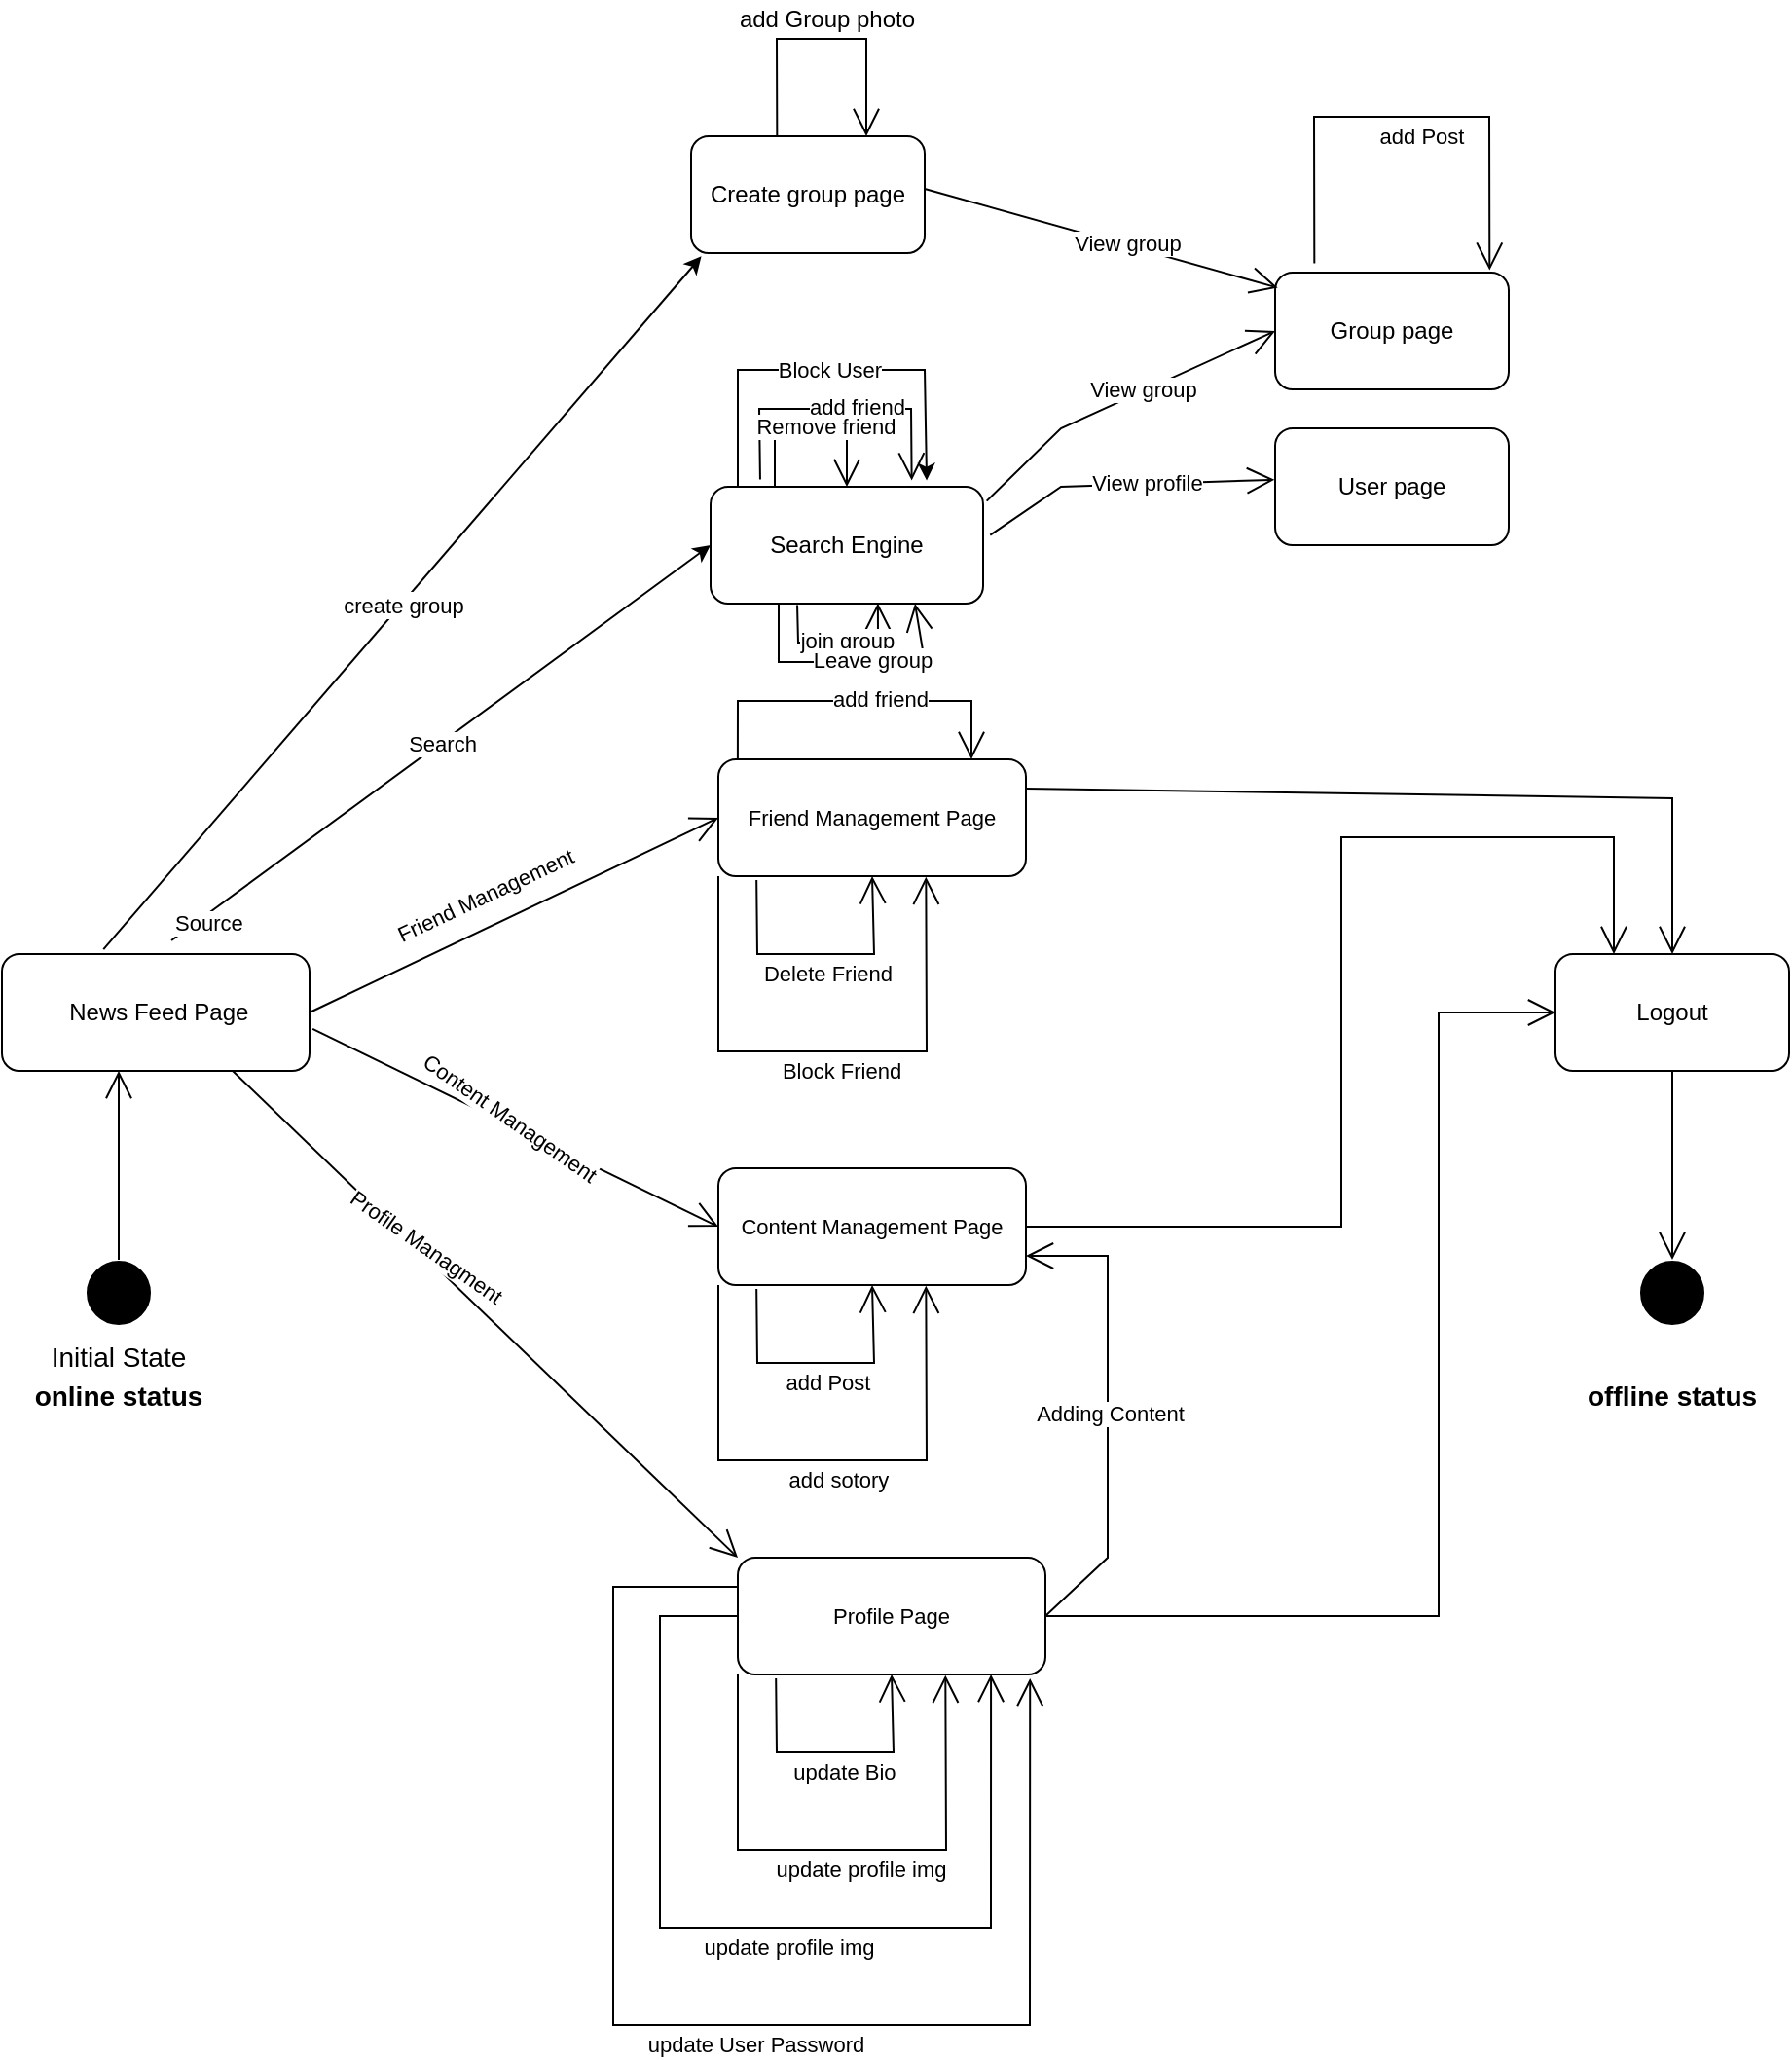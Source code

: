 <mxfile version="25.0.1">
  <diagram name="Page-1" id="QuI7OsgsWOaPgACehLHW">
    <mxGraphModel dx="1078" dy="1373" grid="1" gridSize="10" guides="1" tooltips="1" connect="1" arrows="1" fold="1" page="1" pageScale="1" pageWidth="1169" pageHeight="827" math="0" shadow="0">
      <root>
        <mxCell id="0" />
        <mxCell id="1" parent="0" />
        <mxCell id="p5RgksZfc0YiBU6tTaU--1" value="" style="ellipse;whiteSpace=wrap;html=1;aspect=fixed;fillColor=#000000;fontColor=#ffffff;strokeColor=#ffffff;" parent="1" vertex="1">
          <mxGeometry x="169" y="347" width="34" height="34" as="geometry" />
        </mxCell>
        <mxCell id="p5RgksZfc0YiBU6tTaU--2" value="&lt;font style=&quot;font-size: 14px;&quot;&gt;Initial State&lt;/font&gt;" style="text;html=1;align=center;verticalAlign=middle;whiteSpace=wrap;rounded=0;" parent="1" vertex="1">
          <mxGeometry x="126" y="382" width="120" height="30" as="geometry" />
        </mxCell>
        <mxCell id="p5RgksZfc0YiBU6tTaU--5" value="" style="endArrow=open;endFill=1;endSize=12;html=1;rounded=0;exitX=0.5;exitY=0;exitDx=0;exitDy=0;" parent="1" source="p5RgksZfc0YiBU6tTaU--1" edge="1">
          <mxGeometry width="160" relative="1" as="geometry">
            <mxPoint x="203" y="310" as="sourcePoint" />
            <mxPoint x="186" y="250" as="targetPoint" />
          </mxGeometry>
        </mxCell>
        <mxCell id="p5RgksZfc0YiBU6tTaU--8" value="&amp;nbsp;News Feed Page" style="rounded=1;whiteSpace=wrap;html=1;" parent="1" vertex="1">
          <mxGeometry x="126" y="190" width="158" height="60" as="geometry" />
        </mxCell>
        <mxCell id="p5RgksZfc0YiBU6tTaU--9" value="" style="ellipse;whiteSpace=wrap;html=1;aspect=fixed;fillColor=#000000;fontColor=#ffffff;strokeColor=#ffffff;" parent="1" vertex="1">
          <mxGeometry x="967" y="347" width="34" height="34" as="geometry" />
        </mxCell>
        <mxCell id="p5RgksZfc0YiBU6tTaU--11" value="&lt;b&gt;&lt;font style=&quot;font-size: 14px;&quot;&gt;online status&lt;/font&gt;&lt;/b&gt;" style="text;html=1;align=center;verticalAlign=middle;whiteSpace=wrap;rounded=0;" parent="1" vertex="1">
          <mxGeometry x="126" y="402" width="120" height="30" as="geometry" />
        </mxCell>
        <mxCell id="p5RgksZfc0YiBU6tTaU--13" value="&lt;b&gt;&lt;font style=&quot;font-size: 14px;&quot;&gt;offline status&lt;/font&gt;&lt;/b&gt;" style="text;html=1;align=center;verticalAlign=middle;whiteSpace=wrap;rounded=0;" parent="1" vertex="1">
          <mxGeometry x="924" y="402" width="120" height="30" as="geometry" />
        </mxCell>
        <mxCell id="p5RgksZfc0YiBU6tTaU--14" value="&lt;span style=&quot;background-color: rgb(255, 255, 255);&quot;&gt;Logout&lt;/span&gt;" style="rounded=1;whiteSpace=wrap;html=1;" parent="1" vertex="1">
          <mxGeometry x="924" y="190" width="120" height="60" as="geometry" />
        </mxCell>
        <mxCell id="p5RgksZfc0YiBU6tTaU--16" value="" style="endArrow=open;endFill=1;endSize=12;html=1;rounded=0;exitX=0.5;exitY=1;exitDx=0;exitDy=0;entryX=0.5;entryY=0;entryDx=0;entryDy=0;" parent="1" source="p5RgksZfc0YiBU6tTaU--14" target="p5RgksZfc0YiBU6tTaU--9" edge="1">
          <mxGeometry width="160" relative="1" as="geometry">
            <mxPoint x="476" y="357" as="sourcePoint" />
            <mxPoint x="476" y="260" as="targetPoint" />
          </mxGeometry>
        </mxCell>
        <mxCell id="p5RgksZfc0YiBU6tTaU--18" value="" style="endArrow=open;endFill=1;endSize=12;html=1;rounded=0;entryX=0;entryY=0.5;entryDx=0;entryDy=0;" parent="1" target="p5RgksZfc0YiBU6tTaU--19" edge="1">
          <mxGeometry width="160" relative="1" as="geometry">
            <mxPoint x="284" y="220" as="sourcePoint" />
            <mxPoint x="384" y="220" as="targetPoint" />
          </mxGeometry>
        </mxCell>
        <mxCell id="p5RgksZfc0YiBU6tTaU--20" value="Friend Management" style="edgeLabel;html=1;align=center;verticalAlign=middle;resizable=0;points=[];rotation=-25;" parent="p5RgksZfc0YiBU6tTaU--18" vertex="1" connectable="0">
          <mxGeometry x="-0.551" y="1" relative="1" as="geometry">
            <mxPoint x="43" y="-37" as="offset" />
          </mxGeometry>
        </mxCell>
        <mxCell id="p5RgksZfc0YiBU6tTaU--19" value="&lt;span style=&quot;font-size: 11px; text-wrap: nowrap; background-color: rgb(255, 255, 255);&quot;&gt;Friend Management Page&lt;/span&gt;" style="rounded=1;whiteSpace=wrap;html=1;" parent="1" vertex="1">
          <mxGeometry x="494" y="90" width="158" height="60" as="geometry" />
        </mxCell>
        <mxCell id="p5RgksZfc0YiBU6tTaU--21" value="" style="endArrow=open;endFill=1;endSize=12;html=1;rounded=0;exitX=0.063;exitY=0;exitDx=0;exitDy=0;exitPerimeter=0;" parent="1" source="p5RgksZfc0YiBU6tTaU--19" edge="1">
          <mxGeometry width="160" relative="1" as="geometry">
            <mxPoint x="464" y="120" as="sourcePoint" />
            <mxPoint x="624" y="90" as="targetPoint" />
            <Array as="points">
              <mxPoint x="504" y="60" />
              <mxPoint x="624" y="60" />
            </Array>
          </mxGeometry>
        </mxCell>
        <mxCell id="p5RgksZfc0YiBU6tTaU--22" value="add friend" style="edgeLabel;html=1;align=center;verticalAlign=middle;resizable=0;points=[];" parent="p5RgksZfc0YiBU6tTaU--21" vertex="1" connectable="0">
          <mxGeometry x="0.143" y="1" relative="1" as="geometry">
            <mxPoint as="offset" />
          </mxGeometry>
        </mxCell>
        <mxCell id="p5RgksZfc0YiBU6tTaU--23" value="" style="endArrow=open;endFill=1;endSize=12;html=1;rounded=0;exitX=0.124;exitY=1.034;exitDx=0;exitDy=0;exitPerimeter=0;entryX=0.5;entryY=1;entryDx=0;entryDy=0;" parent="1" source="p5RgksZfc0YiBU6tTaU--19" target="p5RgksZfc0YiBU6tTaU--19" edge="1">
          <mxGeometry width="160" relative="1" as="geometry">
            <mxPoint x="572.66" y="281" as="sourcePoint" />
            <mxPoint x="614" y="210" as="targetPoint" />
            <Array as="points">
              <mxPoint x="514" y="190" />
              <mxPoint x="574" y="190" />
            </Array>
          </mxGeometry>
        </mxCell>
        <mxCell id="p5RgksZfc0YiBU6tTaU--24" value="Delete Friend" style="edgeLabel;html=1;align=center;verticalAlign=middle;resizable=0;points=[];" parent="p5RgksZfc0YiBU6tTaU--23" vertex="1" connectable="0">
          <mxGeometry x="0.063" y="-1" relative="1" as="geometry">
            <mxPoint y="9" as="offset" />
          </mxGeometry>
        </mxCell>
        <mxCell id="p5RgksZfc0YiBU6tTaU--25" value="" style="endArrow=open;endFill=1;endSize=12;html=1;rounded=0;exitX=0;exitY=1;exitDx=0;exitDy=0;entryX=0.675;entryY=1.007;entryDx=0;entryDy=0;entryPerimeter=0;" parent="1" source="p5RgksZfc0YiBU6tTaU--19" target="p5RgksZfc0YiBU6tTaU--19" edge="1">
          <mxGeometry width="160" relative="1" as="geometry">
            <mxPoint x="524" y="202" as="sourcePoint" />
            <mxPoint x="583" y="200" as="targetPoint" />
            <Array as="points">
              <mxPoint x="494" y="240" />
              <mxPoint x="601" y="240" />
            </Array>
          </mxGeometry>
        </mxCell>
        <mxCell id="p5RgksZfc0YiBU6tTaU--26" value="Block Friend" style="edgeLabel;html=1;align=center;verticalAlign=middle;resizable=0;points=[];" parent="p5RgksZfc0YiBU6tTaU--25" vertex="1" connectable="0">
          <mxGeometry x="0.063" y="-1" relative="1" as="geometry">
            <mxPoint y="9" as="offset" />
          </mxGeometry>
        </mxCell>
        <mxCell id="p5RgksZfc0YiBU6tTaU--27" value="&lt;span style=&quot;font-size: 11px; text-wrap: nowrap; background-color: rgb(255, 255, 255);&quot;&gt;Content Management Page&lt;/span&gt;" style="rounded=1;whiteSpace=wrap;html=1;" parent="1" vertex="1">
          <mxGeometry x="494" y="300" width="158" height="60" as="geometry" />
        </mxCell>
        <mxCell id="p5RgksZfc0YiBU6tTaU--30" value="" style="endArrow=open;endFill=1;endSize=12;html=1;rounded=0;exitX=0.124;exitY=1.034;exitDx=0;exitDy=0;exitPerimeter=0;entryX=0.5;entryY=1;entryDx=0;entryDy=0;" parent="1" source="p5RgksZfc0YiBU6tTaU--27" target="p5RgksZfc0YiBU6tTaU--27" edge="1">
          <mxGeometry width="160" relative="1" as="geometry">
            <mxPoint x="572.66" y="491" as="sourcePoint" />
            <mxPoint x="614" y="420" as="targetPoint" />
            <Array as="points">
              <mxPoint x="514" y="400" />
              <mxPoint x="574" y="400" />
            </Array>
          </mxGeometry>
        </mxCell>
        <mxCell id="p5RgksZfc0YiBU6tTaU--31" value="add Post" style="edgeLabel;html=1;align=center;verticalAlign=middle;resizable=0;points=[];" parent="p5RgksZfc0YiBU6tTaU--30" vertex="1" connectable="0">
          <mxGeometry x="0.063" y="-1" relative="1" as="geometry">
            <mxPoint y="9" as="offset" />
          </mxGeometry>
        </mxCell>
        <mxCell id="p5RgksZfc0YiBU6tTaU--32" value="" style="endArrow=open;endFill=1;endSize=12;html=1;rounded=0;exitX=0;exitY=1;exitDx=0;exitDy=0;entryX=0.675;entryY=1.007;entryDx=0;entryDy=0;entryPerimeter=0;" parent="1" source="p5RgksZfc0YiBU6tTaU--27" target="p5RgksZfc0YiBU6tTaU--27" edge="1">
          <mxGeometry width="160" relative="1" as="geometry">
            <mxPoint x="524" y="412" as="sourcePoint" />
            <mxPoint x="583" y="410" as="targetPoint" />
            <Array as="points">
              <mxPoint x="494" y="450" />
              <mxPoint x="601" y="450" />
            </Array>
          </mxGeometry>
        </mxCell>
        <mxCell id="p5RgksZfc0YiBU6tTaU--33" value="add sotory&amp;nbsp;" style="edgeLabel;html=1;align=center;verticalAlign=middle;resizable=0;points=[];" parent="p5RgksZfc0YiBU6tTaU--32" vertex="1" connectable="0">
          <mxGeometry x="0.063" y="-1" relative="1" as="geometry">
            <mxPoint y="9" as="offset" />
          </mxGeometry>
        </mxCell>
        <mxCell id="p5RgksZfc0YiBU6tTaU--34" value="" style="endArrow=open;endFill=1;endSize=12;html=1;rounded=0;entryX=0;entryY=0.5;entryDx=0;entryDy=0;exitX=1.01;exitY=0.64;exitDx=0;exitDy=0;exitPerimeter=0;" parent="1" source="p5RgksZfc0YiBU6tTaU--8" target="p5RgksZfc0YiBU6tTaU--27" edge="1">
          <mxGeometry width="160" relative="1" as="geometry">
            <mxPoint x="294" y="230" as="sourcePoint" />
            <mxPoint x="504" y="130" as="targetPoint" />
          </mxGeometry>
        </mxCell>
        <mxCell id="p5RgksZfc0YiBU6tTaU--35" value="Content Management" style="edgeLabel;html=1;align=center;verticalAlign=middle;resizable=0;points=[];rotation=35;" parent="p5RgksZfc0YiBU6tTaU--34" vertex="1" connectable="0">
          <mxGeometry x="-0.551" y="1" relative="1" as="geometry">
            <mxPoint x="54" y="23" as="offset" />
          </mxGeometry>
        </mxCell>
        <mxCell id="p5RgksZfc0YiBU6tTaU--36" value="&lt;span style=&quot;font-size: 11px; text-wrap: nowrap; background-color: rgb(255, 255, 255);&quot;&gt;Profile Page&lt;/span&gt;" style="rounded=1;whiteSpace=wrap;html=1;" parent="1" vertex="1">
          <mxGeometry x="504" y="500" width="158" height="60" as="geometry" />
        </mxCell>
        <mxCell id="p5RgksZfc0YiBU6tTaU--37" value="" style="endArrow=open;endFill=1;endSize=12;html=1;rounded=0;exitX=0.124;exitY=1.034;exitDx=0;exitDy=0;exitPerimeter=0;entryX=0.5;entryY=1;entryDx=0;entryDy=0;" parent="1" source="p5RgksZfc0YiBU6tTaU--36" target="p5RgksZfc0YiBU6tTaU--36" edge="1">
          <mxGeometry width="160" relative="1" as="geometry">
            <mxPoint x="582.66" y="691" as="sourcePoint" />
            <mxPoint x="624" y="620" as="targetPoint" />
            <Array as="points">
              <mxPoint x="524" y="600" />
              <mxPoint x="584" y="600" />
            </Array>
          </mxGeometry>
        </mxCell>
        <mxCell id="p5RgksZfc0YiBU6tTaU--38" value="update Bio&amp;nbsp;" style="edgeLabel;html=1;align=center;verticalAlign=middle;resizable=0;points=[];" parent="p5RgksZfc0YiBU6tTaU--37" vertex="1" connectable="0">
          <mxGeometry x="0.063" y="-1" relative="1" as="geometry">
            <mxPoint y="9" as="offset" />
          </mxGeometry>
        </mxCell>
        <mxCell id="p5RgksZfc0YiBU6tTaU--39" value="" style="endArrow=open;endFill=1;endSize=12;html=1;rounded=0;exitX=0;exitY=1;exitDx=0;exitDy=0;entryX=0.675;entryY=1.007;entryDx=0;entryDy=0;entryPerimeter=0;" parent="1" source="p5RgksZfc0YiBU6tTaU--36" target="p5RgksZfc0YiBU6tTaU--36" edge="1">
          <mxGeometry width="160" relative="1" as="geometry">
            <mxPoint x="534" y="612" as="sourcePoint" />
            <mxPoint x="593" y="610" as="targetPoint" />
            <Array as="points">
              <mxPoint x="504" y="650" />
              <mxPoint x="611" y="650" />
            </Array>
          </mxGeometry>
        </mxCell>
        <mxCell id="p5RgksZfc0YiBU6tTaU--40" value="update profile img" style="edgeLabel;html=1;align=center;verticalAlign=middle;resizable=0;points=[];" parent="p5RgksZfc0YiBU6tTaU--39" vertex="1" connectable="0">
          <mxGeometry x="0.063" y="-1" relative="1" as="geometry">
            <mxPoint y="9" as="offset" />
          </mxGeometry>
        </mxCell>
        <mxCell id="p5RgksZfc0YiBU6tTaU--41" value="" style="endArrow=open;endFill=1;endSize=12;html=1;rounded=0;exitX=0;exitY=0.5;exitDx=0;exitDy=0;entryX=0.823;entryY=1;entryDx=0;entryDy=0;entryPerimeter=0;" parent="1" source="p5RgksZfc0YiBU6tTaU--36" target="p5RgksZfc0YiBU6tTaU--36" edge="1">
          <mxGeometry width="160" relative="1" as="geometry">
            <mxPoint x="504" y="600" as="sourcePoint" />
            <mxPoint x="611" y="600" as="targetPoint" />
            <Array as="points">
              <mxPoint x="464" y="530" />
              <mxPoint x="464" y="690" />
              <mxPoint x="634" y="690" />
            </Array>
          </mxGeometry>
        </mxCell>
        <mxCell id="p5RgksZfc0YiBU6tTaU--42" value="update profile img" style="edgeLabel;html=1;align=center;verticalAlign=middle;resizable=0;points=[];" parent="p5RgksZfc0YiBU6tTaU--41" vertex="1" connectable="0">
          <mxGeometry x="0.063" y="-1" relative="1" as="geometry">
            <mxPoint y="9" as="offset" />
          </mxGeometry>
        </mxCell>
        <mxCell id="p5RgksZfc0YiBU6tTaU--43" value="" style="endArrow=open;endFill=1;endSize=12;html=1;rounded=0;entryX=0;entryY=0;entryDx=0;entryDy=0;exitX=0.75;exitY=1;exitDx=0;exitDy=0;" parent="1" source="p5RgksZfc0YiBU6tTaU--8" target="p5RgksZfc0YiBU6tTaU--36" edge="1">
          <mxGeometry width="160" relative="1" as="geometry">
            <mxPoint x="264" y="290" as="sourcePoint" />
            <mxPoint x="472" y="392" as="targetPoint" />
          </mxGeometry>
        </mxCell>
        <mxCell id="p5RgksZfc0YiBU6tTaU--44" value="Profile Managment" style="edgeLabel;html=1;align=center;verticalAlign=middle;resizable=0;points=[];rotation=35;" parent="p5RgksZfc0YiBU6tTaU--43" vertex="1" connectable="0">
          <mxGeometry x="-0.551" y="1" relative="1" as="geometry">
            <mxPoint x="40" y="34" as="offset" />
          </mxGeometry>
        </mxCell>
        <mxCell id="p5RgksZfc0YiBU6tTaU--45" value="" style="endArrow=open;endFill=1;endSize=12;html=1;rounded=0;exitX=1;exitY=0.25;exitDx=0;exitDy=0;entryX=0.5;entryY=0;entryDx=0;entryDy=0;" parent="1" source="p5RgksZfc0YiBU6tTaU--19" target="p5RgksZfc0YiBU6tTaU--14" edge="1">
          <mxGeometry width="160" relative="1" as="geometry">
            <mxPoint x="794" y="207" as="sourcePoint" />
            <mxPoint x="794" y="110" as="targetPoint" />
            <Array as="points">
              <mxPoint x="984" y="110" />
            </Array>
          </mxGeometry>
        </mxCell>
        <mxCell id="p5RgksZfc0YiBU6tTaU--46" value="" style="endArrow=open;endFill=1;endSize=12;html=1;rounded=0;exitX=1;exitY=0.5;exitDx=0;exitDy=0;entryX=0.25;entryY=0;entryDx=0;entryDy=0;" parent="1" source="p5RgksZfc0YiBU6tTaU--27" target="p5RgksZfc0YiBU6tTaU--14" edge="1">
          <mxGeometry width="160" relative="1" as="geometry">
            <mxPoint x="804" y="327" as="sourcePoint" />
            <mxPoint x="804" y="230" as="targetPoint" />
            <Array as="points">
              <mxPoint x="814" y="330" />
              <mxPoint x="814" y="130" />
              <mxPoint x="954" y="130" />
            </Array>
          </mxGeometry>
        </mxCell>
        <mxCell id="p5RgksZfc0YiBU6tTaU--47" value="" style="endArrow=open;endFill=1;endSize=12;html=1;rounded=0;exitX=1;exitY=0.5;exitDx=0;exitDy=0;entryX=0;entryY=0.5;entryDx=0;entryDy=0;" parent="1" source="p5RgksZfc0YiBU6tTaU--36" target="p5RgksZfc0YiBU6tTaU--14" edge="1">
          <mxGeometry width="160" relative="1" as="geometry">
            <mxPoint x="784" y="560" as="sourcePoint" />
            <mxPoint x="784" y="463" as="targetPoint" />
            <Array as="points">
              <mxPoint x="864" y="530" />
              <mxPoint x="864" y="220" />
            </Array>
          </mxGeometry>
        </mxCell>
        <mxCell id="p5RgksZfc0YiBU6tTaU--48" value="" style="endArrow=open;endFill=1;endSize=12;html=1;rounded=0;exitX=1;exitY=0.5;exitDx=0;exitDy=0;entryX=1;entryY=0.75;entryDx=0;entryDy=0;" parent="1" source="p5RgksZfc0YiBU6tTaU--36" target="p5RgksZfc0YiBU6tTaU--27" edge="1">
          <mxGeometry width="160" relative="1" as="geometry">
            <mxPoint x="724" y="479" as="sourcePoint" />
            <mxPoint x="724" y="382" as="targetPoint" />
            <Array as="points">
              <mxPoint x="694" y="500" />
              <mxPoint x="694" y="345" />
            </Array>
          </mxGeometry>
        </mxCell>
        <mxCell id="p5RgksZfc0YiBU6tTaU--49" value="Adding Content" style="edgeLabel;html=1;align=center;verticalAlign=middle;resizable=0;points=[];" parent="p5RgksZfc0YiBU6tTaU--48" vertex="1" connectable="0">
          <mxGeometry x="-0.017" y="-1" relative="1" as="geometry">
            <mxPoint as="offset" />
          </mxGeometry>
        </mxCell>
        <mxCell id="p5RgksZfc0YiBU6tTaU--50" value="" style="endArrow=open;endFill=1;endSize=12;html=1;rounded=0;exitX=0;exitY=0.25;exitDx=0;exitDy=0;entryX=0.95;entryY=1.033;entryDx=0;entryDy=0;entryPerimeter=0;" parent="1" source="p5RgksZfc0YiBU6tTaU--36" target="p5RgksZfc0YiBU6tTaU--36" edge="1">
          <mxGeometry width="160" relative="1" as="geometry">
            <mxPoint x="514" y="540" as="sourcePoint" />
            <mxPoint x="644" y="570" as="targetPoint" />
            <Array as="points">
              <mxPoint x="440" y="515" />
              <mxPoint x="440" y="740" />
              <mxPoint x="654" y="740" />
            </Array>
          </mxGeometry>
        </mxCell>
        <mxCell id="p5RgksZfc0YiBU6tTaU--51" value="update User Password" style="edgeLabel;html=1;align=center;verticalAlign=middle;resizable=0;points=[];" parent="p5RgksZfc0YiBU6tTaU--50" vertex="1" connectable="0">
          <mxGeometry x="0.063" y="-1" relative="1" as="geometry">
            <mxPoint y="9" as="offset" />
          </mxGeometry>
        </mxCell>
        <mxCell id="sruIdUaYwwlshyvs9AWF-1" value="Search Engine" style="rounded=1;whiteSpace=wrap;html=1;" parent="1" vertex="1">
          <mxGeometry x="490" y="-50" width="140" height="60" as="geometry" />
        </mxCell>
        <mxCell id="sruIdUaYwwlshyvs9AWF-4" value="" style="endArrow=classic;html=1;rounded=0;exitX=0.5;exitY=0;exitDx=0;exitDy=0;entryX=-0.067;entryY=0.617;entryDx=0;entryDy=0;entryPerimeter=0;" parent="1" edge="1">
          <mxGeometry relative="1" as="geometry">
            <mxPoint x="213.04" y="182.98" as="sourcePoint" />
            <mxPoint x="490.0" y="-20.0" as="targetPoint" />
          </mxGeometry>
        </mxCell>
        <mxCell id="sruIdUaYwwlshyvs9AWF-5" value="Search" style="edgeLabel;resizable=0;html=1;;align=center;verticalAlign=middle;" parent="sruIdUaYwwlshyvs9AWF-4" connectable="0" vertex="1">
          <mxGeometry relative="1" as="geometry" />
        </mxCell>
        <mxCell id="sruIdUaYwwlshyvs9AWF-6" value="Source" style="edgeLabel;resizable=0;html=1;;align=left;verticalAlign=bottom;" parent="sruIdUaYwwlshyvs9AWF-4" connectable="0" vertex="1">
          <mxGeometry x="-1" relative="1" as="geometry" />
        </mxCell>
        <mxCell id="sruIdUaYwwlshyvs9AWF-8" value="" style="endArrow=open;endFill=1;endSize=12;html=1;rounded=0;exitX=0.182;exitY=-0.062;exitDx=0;exitDy=0;exitPerimeter=0;entryX=0.738;entryY=-0.054;entryDx=0;entryDy=0;entryPerimeter=0;" parent="1" source="sruIdUaYwwlshyvs9AWF-1" target="sruIdUaYwwlshyvs9AWF-1" edge="1">
          <mxGeometry width="160" relative="1" as="geometry">
            <mxPoint x="494" y="-60" as="sourcePoint" />
            <mxPoint x="614" y="-60" as="targetPoint" />
            <Array as="points">
              <mxPoint x="515" y="-90" />
              <mxPoint x="593" y="-90" />
            </Array>
          </mxGeometry>
        </mxCell>
        <mxCell id="sruIdUaYwwlshyvs9AWF-9" value="add friend" style="edgeLabel;html=1;align=center;verticalAlign=middle;resizable=0;points=[];" parent="sruIdUaYwwlshyvs9AWF-8" vertex="1" connectable="0">
          <mxGeometry x="0.143" y="1" relative="1" as="geometry">
            <mxPoint as="offset" />
          </mxGeometry>
        </mxCell>
        <mxCell id="sruIdUaYwwlshyvs9AWF-22" value="" style="endArrow=classic;html=1;rounded=0;exitX=0.102;exitY=-0.029;exitDx=0;exitDy=0;exitPerimeter=0;entryX=0.793;entryY=-0.054;entryDx=0;entryDy=0;entryPerimeter=0;" parent="1" target="sruIdUaYwwlshyvs9AWF-1" edge="1">
          <mxGeometry relative="1" as="geometry">
            <mxPoint x="504" y="-50.0" as="sourcePoint" />
            <mxPoint x="879.72" y="-108.26" as="targetPoint" />
            <Array as="points">
              <mxPoint x="504" y="-110" />
              <mxPoint x="600" y="-110" />
            </Array>
          </mxGeometry>
        </mxCell>
        <mxCell id="sruIdUaYwwlshyvs9AWF-23" value="Block User" style="edgeLabel;resizable=0;html=1;;align=center;verticalAlign=middle;" parent="sruIdUaYwwlshyvs9AWF-22" connectable="0" vertex="1">
          <mxGeometry relative="1" as="geometry" />
        </mxCell>
        <mxCell id="sruIdUaYwwlshyvs9AWF-24" value="" style="endArrow=open;endFill=1;endSize=12;html=1;rounded=0;exitX=1.026;exitY=0.414;exitDx=0;exitDy=0;exitPerimeter=0;entryX=-0.003;entryY=0.44;entryDx=0;entryDy=0;entryPerimeter=0;" parent="1" source="sruIdUaYwwlshyvs9AWF-1" target="sruIdUaYwwlshyvs9AWF-34" edge="1">
          <mxGeometry width="160" relative="1" as="geometry">
            <mxPoint x="610" y="-50" as="sourcePoint" />
            <mxPoint x="730" y="-50" as="targetPoint" />
            <Array as="points">
              <mxPoint x="670" y="-50" />
            </Array>
          </mxGeometry>
        </mxCell>
        <mxCell id="sruIdUaYwwlshyvs9AWF-25" value="View profile" style="edgeLabel;html=1;align=center;verticalAlign=middle;resizable=0;points=[];" parent="sruIdUaYwwlshyvs9AWF-24" vertex="1" connectable="0">
          <mxGeometry x="0.143" y="1" relative="1" as="geometry">
            <mxPoint as="offset" />
          </mxGeometry>
        </mxCell>
        <mxCell id="sruIdUaYwwlshyvs9AWF-26" value="" style="endArrow=open;endFill=1;endSize=12;html=1;rounded=0;exitX=0.063;exitY=0;exitDx=0;exitDy=0;exitPerimeter=0;entryX=0.5;entryY=0;entryDx=0;entryDy=0;" parent="1" target="sruIdUaYwwlshyvs9AWF-1" edge="1">
          <mxGeometry width="160" relative="1" as="geometry">
            <mxPoint x="523" y="-50" as="sourcePoint" />
            <mxPoint x="643" y="-50" as="targetPoint" />
            <Array as="points">
              <mxPoint x="523" y="-80" />
              <mxPoint x="560" y="-80" />
            </Array>
          </mxGeometry>
        </mxCell>
        <mxCell id="sruIdUaYwwlshyvs9AWF-27" value="Remove friend" style="edgeLabel;html=1;align=center;verticalAlign=middle;resizable=0;points=[];" parent="sruIdUaYwwlshyvs9AWF-26" vertex="1" connectable="0">
          <mxGeometry x="0.143" y="1" relative="1" as="geometry">
            <mxPoint as="offset" />
          </mxGeometry>
        </mxCell>
        <mxCell id="sruIdUaYwwlshyvs9AWF-28" value="" style="endArrow=open;endFill=1;endSize=12;html=1;rounded=0;exitX=0.318;exitY=1.013;exitDx=0;exitDy=0;exitPerimeter=0;entryX=0.614;entryY=0.996;entryDx=0;entryDy=0;entryPerimeter=0;" parent="1" source="sruIdUaYwwlshyvs9AWF-1" target="sruIdUaYwwlshyvs9AWF-1" edge="1">
          <mxGeometry width="160" relative="1" as="geometry">
            <mxPoint x="500" y="60" as="sourcePoint" />
            <mxPoint x="620" y="60" as="targetPoint" />
            <Array as="points">
              <mxPoint x="535" y="30" />
              <mxPoint x="576" y="30" />
            </Array>
          </mxGeometry>
        </mxCell>
        <mxCell id="sruIdUaYwwlshyvs9AWF-29" value="join group" style="edgeLabel;html=1;align=center;verticalAlign=middle;resizable=0;points=[];" parent="sruIdUaYwwlshyvs9AWF-28" vertex="1" connectable="0">
          <mxGeometry x="0.143" y="1" relative="1" as="geometry">
            <mxPoint x="-2" as="offset" />
          </mxGeometry>
        </mxCell>
        <mxCell id="sruIdUaYwwlshyvs9AWF-30" value="" style="endArrow=open;endFill=1;endSize=12;html=1;rounded=0;exitX=0.25;exitY=1;exitDx=0;exitDy=0;entryX=0.75;entryY=1;entryDx=0;entryDy=0;" parent="1" source="sruIdUaYwwlshyvs9AWF-1" target="sruIdUaYwwlshyvs9AWF-1" edge="1">
          <mxGeometry width="160" relative="1" as="geometry">
            <mxPoint x="504" y="60" as="sourcePoint" />
            <mxPoint x="624" y="60" as="targetPoint" />
            <Array as="points">
              <mxPoint x="525" y="40" />
              <mxPoint x="600" y="40" />
            </Array>
          </mxGeometry>
        </mxCell>
        <mxCell id="sruIdUaYwwlshyvs9AWF-31" value="Leave group" style="edgeLabel;html=1;align=center;verticalAlign=middle;resizable=0;points=[];" parent="sruIdUaYwwlshyvs9AWF-30" vertex="1" connectable="0">
          <mxGeometry x="0.143" y="1" relative="1" as="geometry">
            <mxPoint as="offset" />
          </mxGeometry>
        </mxCell>
        <mxCell id="sruIdUaYwwlshyvs9AWF-32" value="" style="endArrow=open;endFill=1;endSize=12;html=1;rounded=0;entryX=0;entryY=0.5;entryDx=0;entryDy=0;exitX=1.013;exitY=0.122;exitDx=0;exitDy=0;exitPerimeter=0;" parent="1" source="sruIdUaYwwlshyvs9AWF-1" target="sruIdUaYwwlshyvs9AWF-35" edge="1">
          <mxGeometry width="160" relative="1" as="geometry">
            <mxPoint x="604" y="10" as="sourcePoint" />
            <mxPoint x="620.62" y="1.421e-14" as="targetPoint" />
            <Array as="points">
              <mxPoint x="670" y="-80" />
            </Array>
          </mxGeometry>
        </mxCell>
        <mxCell id="sruIdUaYwwlshyvs9AWF-33" value="View group" style="edgeLabel;html=1;align=center;verticalAlign=middle;resizable=0;points=[];" parent="sruIdUaYwwlshyvs9AWF-32" vertex="1" connectable="0">
          <mxGeometry x="0.143" y="1" relative="1" as="geometry">
            <mxPoint as="offset" />
          </mxGeometry>
        </mxCell>
        <mxCell id="sruIdUaYwwlshyvs9AWF-34" value="User page" style="rounded=1;whiteSpace=wrap;html=1;" parent="1" vertex="1">
          <mxGeometry x="780" y="-80" width="120" height="60" as="geometry" />
        </mxCell>
        <mxCell id="sruIdUaYwwlshyvs9AWF-35" value="Group page" style="rounded=1;whiteSpace=wrap;html=1;" parent="1" vertex="1">
          <mxGeometry x="780" y="-160" width="120" height="60" as="geometry" />
        </mxCell>
        <mxCell id="sruIdUaYwwlshyvs9AWF-36" value="Create group page" style="rounded=1;whiteSpace=wrap;html=1;" parent="1" vertex="1">
          <mxGeometry x="480" y="-230" width="120" height="60" as="geometry" />
        </mxCell>
        <mxCell id="sruIdUaYwwlshyvs9AWF-37" value="" style="endArrow=classic;html=1;rounded=0;exitX=0.33;exitY=-0.04;exitDx=0;exitDy=0;exitPerimeter=0;entryX=0.044;entryY=1.028;entryDx=0;entryDy=0;entryPerimeter=0;" parent="1" source="p5RgksZfc0YiBU6tTaU--8" target="sruIdUaYwwlshyvs9AWF-36" edge="1">
          <mxGeometry relative="1" as="geometry">
            <mxPoint x="136" y="130" as="sourcePoint" />
            <mxPoint x="236" y="130" as="targetPoint" />
          </mxGeometry>
        </mxCell>
        <mxCell id="sruIdUaYwwlshyvs9AWF-38" value="Label" style="edgeLabel;resizable=0;html=1;;align=center;verticalAlign=middle;" parent="sruIdUaYwwlshyvs9AWF-37" connectable="0" vertex="1">
          <mxGeometry relative="1" as="geometry" />
        </mxCell>
        <mxCell id="sruIdUaYwwlshyvs9AWF-39" value="create group" style="edgeLabel;html=1;align=center;verticalAlign=middle;resizable=0;points=[];" parent="sruIdUaYwwlshyvs9AWF-37" vertex="1" connectable="0">
          <mxGeometry x="-0.002" y="-1" relative="1" as="geometry">
            <mxPoint as="offset" />
          </mxGeometry>
        </mxCell>
        <mxCell id="sruIdUaYwwlshyvs9AWF-44" value="" style="endArrow=open;endFill=1;endSize=12;html=1;rounded=0;exitX=0.368;exitY=-0.002;exitDx=0;exitDy=0;exitPerimeter=0;entryX=0.75;entryY=0;entryDx=0;entryDy=0;" parent="1" source="sruIdUaYwwlshyvs9AWF-36" target="sruIdUaYwwlshyvs9AWF-36" edge="1">
          <mxGeometry width="160" relative="1" as="geometry">
            <mxPoint x="510" y="20" as="sourcePoint" />
            <mxPoint x="580" y="-270" as="targetPoint" />
            <Array as="points">
              <mxPoint x="524" y="-280" />
              <mxPoint x="570" y="-280" />
            </Array>
          </mxGeometry>
        </mxCell>
        <mxCell id="sruIdUaYwwlshyvs9AWF-45" value="add Group photo" style="text;html=1;align=center;verticalAlign=middle;whiteSpace=wrap;rounded=0;" parent="1" vertex="1">
          <mxGeometry x="500" y="-300" width="100" height="20" as="geometry" />
        </mxCell>
        <mxCell id="sruIdUaYwwlshyvs9AWF-47" value="" style="endArrow=open;endFill=1;endSize=12;html=1;rounded=0;exitX=1.013;exitY=0.122;exitDx=0;exitDy=0;exitPerimeter=0;entryX=0.011;entryY=0.13;entryDx=0;entryDy=0;entryPerimeter=0;" parent="1" target="sruIdUaYwwlshyvs9AWF-35" edge="1">
          <mxGeometry width="160" relative="1" as="geometry">
            <mxPoint x="600" y="-203" as="sourcePoint" />
            <mxPoint x="780" y="-160" as="targetPoint" />
            <Array as="points" />
          </mxGeometry>
        </mxCell>
        <mxCell id="sruIdUaYwwlshyvs9AWF-48" value="View group" style="edgeLabel;html=1;align=center;verticalAlign=middle;resizable=0;points=[];" parent="sruIdUaYwwlshyvs9AWF-47" vertex="1" connectable="0">
          <mxGeometry x="0.143" y="1" relative="1" as="geometry">
            <mxPoint as="offset" />
          </mxGeometry>
        </mxCell>
        <mxCell id="sruIdUaYwwlshyvs9AWF-51" value="" style="endArrow=open;endFill=1;endSize=12;html=1;rounded=0;exitX=0.168;exitY=-0.08;exitDx=0;exitDy=0;exitPerimeter=0;entryX=0.918;entryY=-0.02;entryDx=0;entryDy=0;entryPerimeter=0;" parent="1" source="sruIdUaYwwlshyvs9AWF-35" target="sruIdUaYwwlshyvs9AWF-35" edge="1">
          <mxGeometry width="160" relative="1" as="geometry">
            <mxPoint x="800" y="-278" as="sourcePoint" />
            <mxPoint x="859" y="-280" as="targetPoint" />
            <Array as="points">
              <mxPoint x="800" y="-240" />
              <mxPoint x="890" y="-240" />
            </Array>
          </mxGeometry>
        </mxCell>
        <mxCell id="sruIdUaYwwlshyvs9AWF-52" value="add Post" style="edgeLabel;html=1;align=center;verticalAlign=middle;resizable=0;points=[];" parent="sruIdUaYwwlshyvs9AWF-51" vertex="1" connectable="0">
          <mxGeometry x="0.063" y="-1" relative="1" as="geometry">
            <mxPoint y="9" as="offset" />
          </mxGeometry>
        </mxCell>
      </root>
    </mxGraphModel>
  </diagram>
</mxfile>
